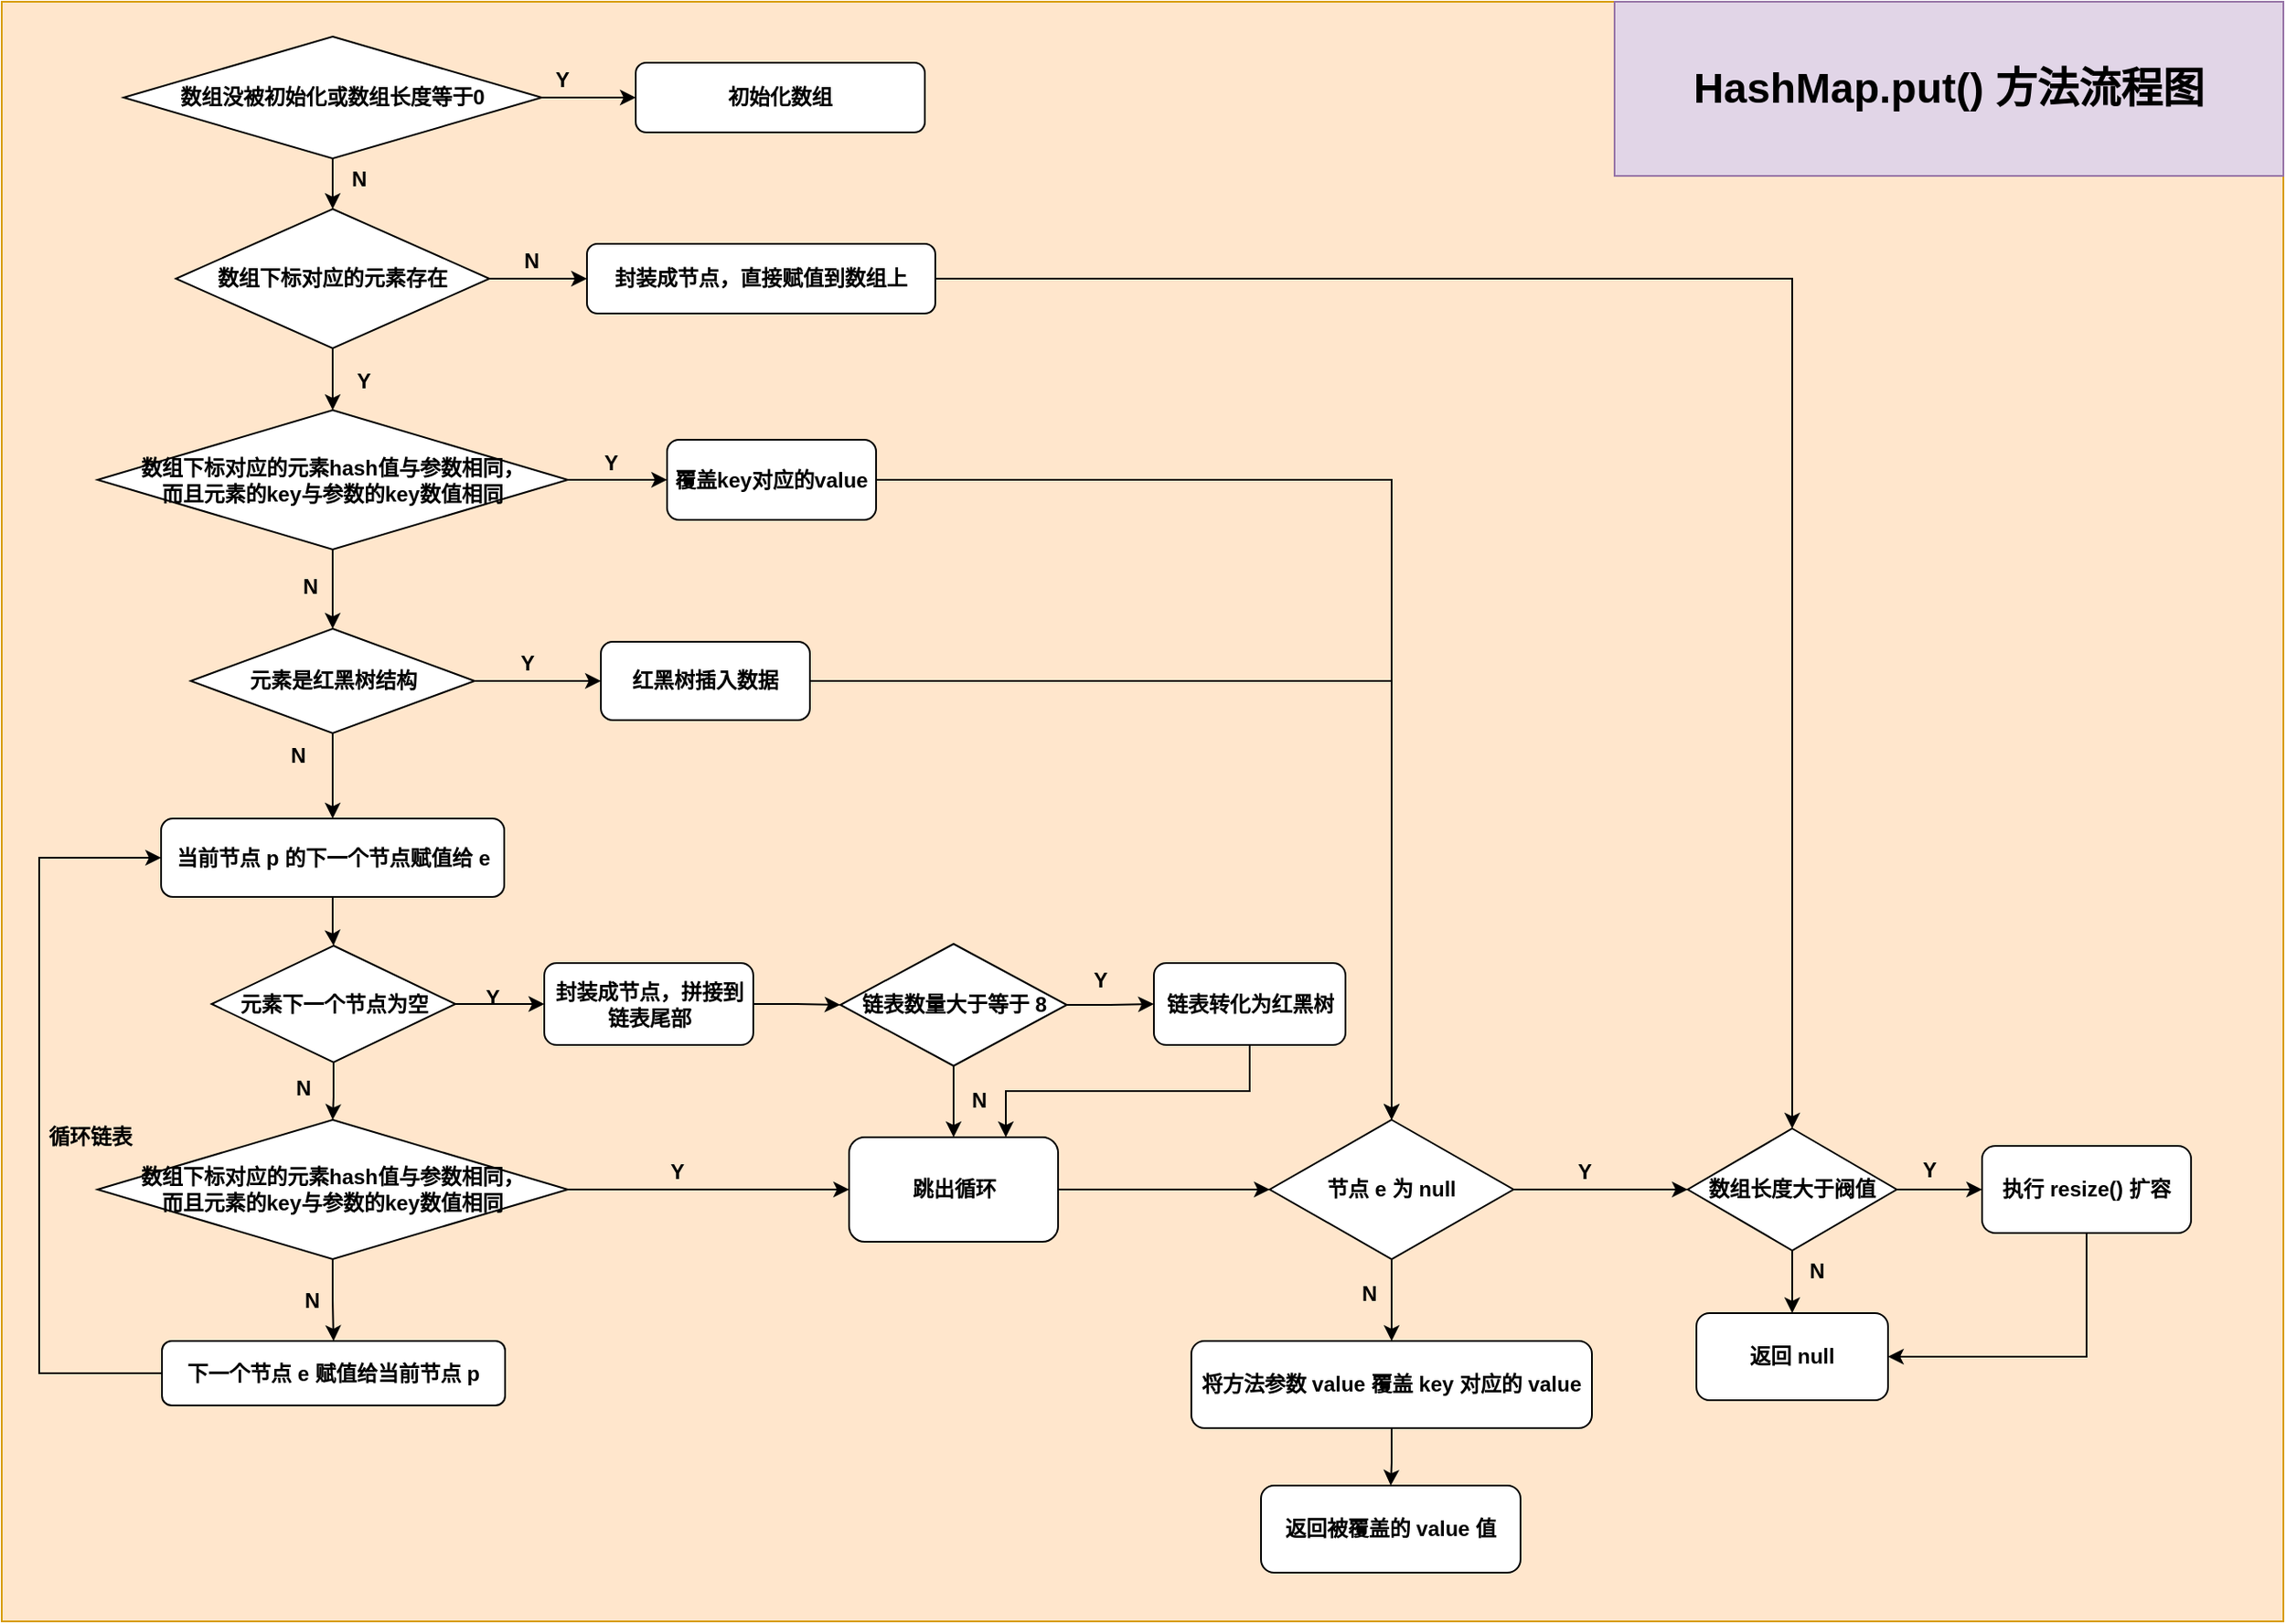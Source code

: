 <mxfile version="12.2.2" type="device" pages="1"><diagram id="itJW88Cgkzhm_-2nFNO7" name="第 1 页"><mxGraphModel dx="1108" dy="755" grid="1" gridSize="10" guides="1" tooltips="1" connect="1" arrows="1" fold="1" page="1" pageScale="1" pageWidth="827" pageHeight="1169" math="0" shadow="0"><root><mxCell id="0"/><mxCell id="1" parent="0"/><mxCell id="XsMNXXFD3NPtHIC5ex9r-42" value="" style="rounded=0;whiteSpace=wrap;html=1;fillColor=#ffe6cc;strokeColor=#d79b00;fontStyle=1" parent="1" vertex="1"><mxGeometry x="200" y="150" width="1310" height="930" as="geometry"/></mxCell><mxCell id="L8BxA_0O30IhkqtXs5vY-3" style="edgeStyle=orthogonalEdgeStyle;rounded=0;orthogonalLoop=1;jettySize=auto;html=1;exitX=1;exitY=0.5;exitDx=0;exitDy=0;entryX=0;entryY=0.5;entryDx=0;entryDy=0;fontStyle=1" parent="1" source="L8BxA_0O30IhkqtXs5vY-1" target="L8BxA_0O30IhkqtXs5vY-2" edge="1"><mxGeometry relative="1" as="geometry"/></mxCell><mxCell id="L8BxA_0O30IhkqtXs5vY-18" style="edgeStyle=orthogonalEdgeStyle;rounded=0;orthogonalLoop=1;jettySize=auto;html=1;exitX=0.5;exitY=1;exitDx=0;exitDy=0;entryX=0.5;entryY=0;entryDx=0;entryDy=0;fontStyle=1" parent="1" source="L8BxA_0O30IhkqtXs5vY-1" target="L8BxA_0O30IhkqtXs5vY-5" edge="1"><mxGeometry relative="1" as="geometry"/></mxCell><mxCell id="L8BxA_0O30IhkqtXs5vY-1" value="数组没被初始化或数组长度等于0" style="rhombus;whiteSpace=wrap;html=1;fontStyle=1" parent="1" vertex="1"><mxGeometry x="270" y="170" width="240" height="70" as="geometry"/></mxCell><mxCell id="L8BxA_0O30IhkqtXs5vY-2" value="初始化数组" style="rounded=1;whiteSpace=wrap;html=1;fontStyle=1" parent="1" vertex="1"><mxGeometry x="564" y="185" width="166" height="40" as="geometry"/></mxCell><mxCell id="L8BxA_0O30IhkqtXs5vY-4" value="Y" style="text;html=1;resizable=0;points=[];autosize=1;align=left;verticalAlign=top;spacingTop=-4;fontStyle=1" parent="1" vertex="1"><mxGeometry x="516" y="185" width="20" height="20" as="geometry"/></mxCell><mxCell id="L8BxA_0O30IhkqtXs5vY-7" style="edgeStyle=orthogonalEdgeStyle;rounded=0;orthogonalLoop=1;jettySize=auto;html=1;exitX=1;exitY=0.5;exitDx=0;exitDy=0;fontStyle=1" parent="1" source="L8BxA_0O30IhkqtXs5vY-5" target="L8BxA_0O30IhkqtXs5vY-6" edge="1"><mxGeometry relative="1" as="geometry"/></mxCell><mxCell id="L8BxA_0O30IhkqtXs5vY-19" style="edgeStyle=orthogonalEdgeStyle;rounded=0;orthogonalLoop=1;jettySize=auto;html=1;exitX=0.5;exitY=1;exitDx=0;exitDy=0;fontStyle=1" parent="1" source="L8BxA_0O30IhkqtXs5vY-5" target="L8BxA_0O30IhkqtXs5vY-9" edge="1"><mxGeometry relative="1" as="geometry"/></mxCell><mxCell id="L8BxA_0O30IhkqtXs5vY-5" value="数组下标对应的元素存在" style="rhombus;whiteSpace=wrap;html=1;fontStyle=1" parent="1" vertex="1"><mxGeometry x="300" y="269" width="180" height="80" as="geometry"/></mxCell><mxCell id="mfTu8EQYXoimRuB3V74l-4" style="edgeStyle=orthogonalEdgeStyle;rounded=0;orthogonalLoop=1;jettySize=auto;html=1;exitX=1;exitY=0.5;exitDx=0;exitDy=0;fontStyle=1" parent="1" source="L8BxA_0O30IhkqtXs5vY-6" target="XsMNXXFD3NPtHIC5ex9r-22" edge="1"><mxGeometry relative="1" as="geometry"/></mxCell><mxCell id="L8BxA_0O30IhkqtXs5vY-6" value="封装成节点，直接赋值到数组上" style="rounded=1;whiteSpace=wrap;html=1;fontStyle=1" parent="1" vertex="1"><mxGeometry x="536" y="289" width="200" height="40" as="geometry"/></mxCell><mxCell id="L8BxA_0O30IhkqtXs5vY-8" value="N" style="text;html=1;resizable=0;points=[];autosize=1;align=left;verticalAlign=top;spacingTop=-4;fontStyle=1" parent="1" vertex="1"><mxGeometry x="398.5" y="242" width="20" height="20" as="geometry"/></mxCell><mxCell id="L8BxA_0O30IhkqtXs5vY-11" style="edgeStyle=orthogonalEdgeStyle;rounded=0;orthogonalLoop=1;jettySize=auto;html=1;exitX=1;exitY=0.5;exitDx=0;exitDy=0;fontStyle=1" parent="1" source="L8BxA_0O30IhkqtXs5vY-9" target="L8BxA_0O30IhkqtXs5vY-10" edge="1"><mxGeometry relative="1" as="geometry"/></mxCell><mxCell id="L8BxA_0O30IhkqtXs5vY-20" style="edgeStyle=orthogonalEdgeStyle;rounded=0;orthogonalLoop=1;jettySize=auto;html=1;exitX=0.5;exitY=1;exitDx=0;exitDy=0;fontStyle=1" parent="1" source="L8BxA_0O30IhkqtXs5vY-9" target="L8BxA_0O30IhkqtXs5vY-13" edge="1"><mxGeometry relative="1" as="geometry"/></mxCell><mxCell id="L8BxA_0O30IhkqtXs5vY-9" value="数组下标对应的元素hash值与参数相同，&lt;br&gt;而且元素的key与参数的key数值相同" style="rhombus;whiteSpace=wrap;html=1;fontStyle=1" parent="1" vertex="1"><mxGeometry x="255" y="384.5" width="270" height="80" as="geometry"/></mxCell><mxCell id="mfTu8EQYXoimRuB3V74l-5" style="edgeStyle=orthogonalEdgeStyle;rounded=0;orthogonalLoop=1;jettySize=auto;html=1;exitX=1;exitY=0.5;exitDx=0;exitDy=0;fontStyle=1" parent="1" source="L8BxA_0O30IhkqtXs5vY-10" target="XsMNXXFD3NPtHIC5ex9r-16" edge="1"><mxGeometry relative="1" as="geometry"/></mxCell><mxCell id="L8BxA_0O30IhkqtXs5vY-10" value="覆盖key对应的value" style="rounded=1;whiteSpace=wrap;html=1;fontStyle=1" parent="1" vertex="1"><mxGeometry x="582" y="401.5" width="120" height="46" as="geometry"/></mxCell><mxCell id="L8BxA_0O30IhkqtXs5vY-12" value="Y" style="text;html=1;resizable=0;points=[];autosize=1;align=left;verticalAlign=top;spacingTop=-4;fontStyle=1" parent="1" vertex="1"><mxGeometry x="543.5" y="404.5" width="20" height="20" as="geometry"/></mxCell><mxCell id="TH5wzxugQ1dHcog-E5fn-5" style="edgeStyle=orthogonalEdgeStyle;rounded=0;orthogonalLoop=1;jettySize=auto;html=1;exitX=1;exitY=0.5;exitDx=0;exitDy=0;entryX=0;entryY=0.5;entryDx=0;entryDy=0;fontStyle=1" parent="1" source="L8BxA_0O30IhkqtXs5vY-13" target="L8BxA_0O30IhkqtXs5vY-15" edge="1"><mxGeometry relative="1" as="geometry"/></mxCell><mxCell id="TH5wzxugQ1dHcog-E5fn-6" style="edgeStyle=orthogonalEdgeStyle;rounded=0;orthogonalLoop=1;jettySize=auto;html=1;exitX=0.5;exitY=1;exitDx=0;exitDy=0;fontStyle=1" parent="1" source="L8BxA_0O30IhkqtXs5vY-13" target="XsMNXXFD3NPtHIC5ex9r-8" edge="1"><mxGeometry relative="1" as="geometry"/></mxCell><mxCell id="L8BxA_0O30IhkqtXs5vY-13" value="元素是红黑树结构" style="rhombus;whiteSpace=wrap;html=1;fontStyle=1" parent="1" vertex="1"><mxGeometry x="308.5" y="510" width="163" height="60" as="geometry"/></mxCell><mxCell id="mfTu8EQYXoimRuB3V74l-7" style="edgeStyle=orthogonalEdgeStyle;rounded=0;orthogonalLoop=1;jettySize=auto;html=1;exitX=1;exitY=0.5;exitDx=0;exitDy=0;entryX=0.5;entryY=0;entryDx=0;entryDy=0;fontStyle=1" parent="1" source="L8BxA_0O30IhkqtXs5vY-15" target="XsMNXXFD3NPtHIC5ex9r-16" edge="1"><mxGeometry relative="1" as="geometry"/></mxCell><mxCell id="L8BxA_0O30IhkqtXs5vY-15" value="红黑树插入数据" style="rounded=1;whiteSpace=wrap;html=1;fontStyle=1" parent="1" vertex="1"><mxGeometry x="544" y="517.5" width="120" height="45" as="geometry"/></mxCell><mxCell id="L8BxA_0O30IhkqtXs5vY-17" value="Y" style="text;html=1;resizable=0;points=[];autosize=1;align=left;verticalAlign=top;spacingTop=-4;fontStyle=1" parent="1" vertex="1"><mxGeometry x="496" y="520" width="20" height="20" as="geometry"/></mxCell><mxCell id="L8BxA_0O30IhkqtXs5vY-24" style="edgeStyle=orthogonalEdgeStyle;rounded=0;orthogonalLoop=1;jettySize=auto;html=1;exitX=1;exitY=0.5;exitDx=0;exitDy=0;fontStyle=1" parent="1" source="L8BxA_0O30IhkqtXs5vY-22" target="L8BxA_0O30IhkqtXs5vY-23" edge="1"><mxGeometry relative="1" as="geometry"/></mxCell><mxCell id="L8BxA_0O30IhkqtXs5vY-34" style="edgeStyle=orthogonalEdgeStyle;rounded=0;orthogonalLoop=1;jettySize=auto;html=1;exitX=0.5;exitY=1;exitDx=0;exitDy=0;fontStyle=1" parent="1" source="L8BxA_0O30IhkqtXs5vY-22" target="L8BxA_0O30IhkqtXs5vY-31" edge="1"><mxGeometry relative="1" as="geometry"/></mxCell><mxCell id="L8BxA_0O30IhkqtXs5vY-22" value="元素下一个节点为空" style="rhombus;whiteSpace=wrap;html=1;fontStyle=1" parent="1" vertex="1"><mxGeometry x="320.5" y="692" width="140" height="67" as="geometry"/></mxCell><mxCell id="L8BxA_0O30IhkqtXs5vY-29" style="edgeStyle=orthogonalEdgeStyle;rounded=0;orthogonalLoop=1;jettySize=auto;html=1;exitX=1;exitY=0.5;exitDx=0;exitDy=0;fontStyle=1" parent="1" source="L8BxA_0O30IhkqtXs5vY-23" target="L8BxA_0O30IhkqtXs5vY-26" edge="1"><mxGeometry relative="1" as="geometry"/></mxCell><mxCell id="L8BxA_0O30IhkqtXs5vY-23" value="封装成节点，拼接到链表尾部" style="rounded=1;whiteSpace=wrap;html=1;fontStyle=1" parent="1" vertex="1"><mxGeometry x="511.5" y="702" width="120" height="47" as="geometry"/></mxCell><mxCell id="L8BxA_0O30IhkqtXs5vY-25" value="Y" style="text;html=1;resizable=0;points=[];autosize=1;align=left;verticalAlign=top;spacingTop=-4;fontStyle=1" parent="1" vertex="1"><mxGeometry x="475.5" y="712" width="20" height="20" as="geometry"/></mxCell><mxCell id="L8BxA_0O30IhkqtXs5vY-28" style="edgeStyle=orthogonalEdgeStyle;rounded=0;orthogonalLoop=1;jettySize=auto;html=1;exitX=1;exitY=0.5;exitDx=0;exitDy=0;entryX=0;entryY=0.5;entryDx=0;entryDy=0;fontStyle=1" parent="1" source="L8BxA_0O30IhkqtXs5vY-26" target="L8BxA_0O30IhkqtXs5vY-27" edge="1"><mxGeometry relative="1" as="geometry"/></mxCell><mxCell id="XsMNXXFD3NPtHIC5ex9r-1" style="edgeStyle=orthogonalEdgeStyle;rounded=0;orthogonalLoop=1;jettySize=auto;html=1;exitX=0.5;exitY=1;exitDx=0;exitDy=0;fontStyle=1" parent="1" source="L8BxA_0O30IhkqtXs5vY-26" target="L8BxA_0O30IhkqtXs5vY-32" edge="1"><mxGeometry relative="1" as="geometry"/></mxCell><mxCell id="L8BxA_0O30IhkqtXs5vY-26" value="链表数量大于等于 8" style="rhombus;whiteSpace=wrap;html=1;fontStyle=1" parent="1" vertex="1"><mxGeometry x="681.5" y="691" width="130" height="70" as="geometry"/></mxCell><mxCell id="TH5wzxugQ1dHcog-E5fn-8" style="edgeStyle=orthogonalEdgeStyle;rounded=0;orthogonalLoop=1;jettySize=auto;html=1;exitX=0.5;exitY=1;exitDx=0;exitDy=0;entryX=0.75;entryY=0;entryDx=0;entryDy=0;fontStyle=1" parent="1" source="L8BxA_0O30IhkqtXs5vY-27" target="L8BxA_0O30IhkqtXs5vY-32" edge="1"><mxGeometry relative="1" as="geometry"/></mxCell><mxCell id="L8BxA_0O30IhkqtXs5vY-27" value="链表转化为红黑树" style="rounded=1;whiteSpace=wrap;html=1;fontStyle=1" parent="1" vertex="1"><mxGeometry x="861.5" y="702" width="110" height="47" as="geometry"/></mxCell><mxCell id="L8BxA_0O30IhkqtXs5vY-35" style="edgeStyle=orthogonalEdgeStyle;rounded=0;orthogonalLoop=1;jettySize=auto;html=1;fontStyle=1" parent="1" source="L8BxA_0O30IhkqtXs5vY-31" target="L8BxA_0O30IhkqtXs5vY-32" edge="1"><mxGeometry relative="1" as="geometry"/></mxCell><mxCell id="XsMNXXFD3NPtHIC5ex9r-5" style="edgeStyle=orthogonalEdgeStyle;rounded=0;orthogonalLoop=1;jettySize=auto;html=1;exitX=0.5;exitY=1;exitDx=0;exitDy=0;fontStyle=1" parent="1" source="L8BxA_0O30IhkqtXs5vY-31" target="XsMNXXFD3NPtHIC5ex9r-3" edge="1"><mxGeometry relative="1" as="geometry"/></mxCell><mxCell id="L8BxA_0O30IhkqtXs5vY-31" value="数组下标对应的元素hash值与参数相同，&lt;br&gt;而且元素的key与参数的key数值相同" style="rhombus;whiteSpace=wrap;html=1;fontStyle=1" parent="1" vertex="1"><mxGeometry x="255" y="792" width="270" height="80" as="geometry"/></mxCell><mxCell id="TH5wzxugQ1dHcog-E5fn-9" style="edgeStyle=orthogonalEdgeStyle;rounded=0;orthogonalLoop=1;jettySize=auto;html=1;exitX=1;exitY=0.5;exitDx=0;exitDy=0;entryX=0;entryY=0.5;entryDx=0;entryDy=0;fontStyle=1" parent="1" source="L8BxA_0O30IhkqtXs5vY-32" target="XsMNXXFD3NPtHIC5ex9r-16" edge="1"><mxGeometry relative="1" as="geometry"/></mxCell><mxCell id="L8BxA_0O30IhkqtXs5vY-32" value="跳出循环" style="rounded=1;whiteSpace=wrap;html=1;fontStyle=1" parent="1" vertex="1"><mxGeometry x="686.5" y="802" width="120" height="60" as="geometry"/></mxCell><mxCell id="L8BxA_0O30IhkqtXs5vY-36" value="Y" style="text;html=1;resizable=0;points=[];autosize=1;align=left;verticalAlign=top;spacingTop=-4;fontStyle=1" parent="1" vertex="1"><mxGeometry x="581.5" y="812" width="20" height="20" as="geometry"/></mxCell><mxCell id="L8BxA_0O30IhkqtXs5vY-38" value="循环链表" style="text;html=1;resizable=0;points=[];autosize=1;align=left;verticalAlign=top;spacingTop=-4;fontStyle=1" parent="1" vertex="1"><mxGeometry x="225" y="792" width="60" height="20" as="geometry"/></mxCell><mxCell id="XsMNXXFD3NPtHIC5ex9r-12" style="edgeStyle=orthogonalEdgeStyle;rounded=0;orthogonalLoop=1;jettySize=auto;html=1;exitX=0;exitY=0.5;exitDx=0;exitDy=0;entryX=0;entryY=0.5;entryDx=0;entryDy=0;fontStyle=1" parent="1" source="XsMNXXFD3NPtHIC5ex9r-3" target="XsMNXXFD3NPtHIC5ex9r-8" edge="1"><mxGeometry relative="1" as="geometry"><Array as="points"><mxPoint x="221.5" y="937"/><mxPoint x="221.5" y="642"/></Array></mxGeometry></mxCell><mxCell id="XsMNXXFD3NPtHIC5ex9r-3" value="下一个节点 e 赋值给当前节点 p" style="rounded=1;whiteSpace=wrap;html=1;fontStyle=1" parent="1" vertex="1"><mxGeometry x="292" y="919" width="197" height="37" as="geometry"/></mxCell><mxCell id="XsMNXXFD3NPtHIC5ex9r-13" style="edgeStyle=orthogonalEdgeStyle;rounded=0;orthogonalLoop=1;jettySize=auto;html=1;exitX=0.5;exitY=1;exitDx=0;exitDy=0;fontStyle=1" parent="1" source="XsMNXXFD3NPtHIC5ex9r-8" target="L8BxA_0O30IhkqtXs5vY-22" edge="1"><mxGeometry relative="1" as="geometry"/></mxCell><mxCell id="XsMNXXFD3NPtHIC5ex9r-8" value="当前节点 p 的下一个节点赋值给 e" style="rounded=1;whiteSpace=wrap;html=1;fontStyle=1" parent="1" vertex="1"><mxGeometry x="291.5" y="619" width="197" height="45" as="geometry"/></mxCell><mxCell id="mfTu8EQYXoimRuB3V74l-1" style="edgeStyle=orthogonalEdgeStyle;rounded=0;orthogonalLoop=1;jettySize=auto;html=1;exitX=0.5;exitY=1;exitDx=0;exitDy=0;fontStyle=1" parent="1" source="XsMNXXFD3NPtHIC5ex9r-16" target="XsMNXXFD3NPtHIC5ex9r-18" edge="1"><mxGeometry relative="1" as="geometry"/></mxCell><mxCell id="mfTu8EQYXoimRuB3V74l-2" style="edgeStyle=orthogonalEdgeStyle;rounded=0;orthogonalLoop=1;jettySize=auto;html=1;exitX=1;exitY=0.5;exitDx=0;exitDy=0;entryX=0;entryY=0.5;entryDx=0;entryDy=0;fontStyle=1" parent="1" source="XsMNXXFD3NPtHIC5ex9r-16" target="XsMNXXFD3NPtHIC5ex9r-22" edge="1"><mxGeometry relative="1" as="geometry"/></mxCell><mxCell id="XsMNXXFD3NPtHIC5ex9r-16" value="&lt;span style=&quot;white-space: normal&quot;&gt;节点 e 为 null&lt;/span&gt;" style="rhombus;whiteSpace=wrap;html=1;fontStyle=1" parent="1" vertex="1"><mxGeometry x="928" y="792" width="140" height="80" as="geometry"/></mxCell><mxCell id="mfTu8EQYXoimRuB3V74l-9" style="edgeStyle=orthogonalEdgeStyle;rounded=0;orthogonalLoop=1;jettySize=auto;html=1;exitX=0.5;exitY=1;exitDx=0;exitDy=0;" parent="1" source="XsMNXXFD3NPtHIC5ex9r-18" target="mfTu8EQYXoimRuB3V74l-8" edge="1"><mxGeometry relative="1" as="geometry"/></mxCell><mxCell id="XsMNXXFD3NPtHIC5ex9r-18" value="将方法参数 value 覆盖 key 对应的 value" style="rounded=1;whiteSpace=wrap;html=1;fontStyle=1" parent="1" vertex="1"><mxGeometry x="883" y="919" width="230" height="50" as="geometry"/></mxCell><mxCell id="XsMNXXFD3NPtHIC5ex9r-20" value="Y" style="text;html=1;resizable=0;points=[];autosize=1;align=left;verticalAlign=top;spacingTop=-4;fontStyle=1" parent="1" vertex="1"><mxGeometry x="1103" y="812" width="20" height="20" as="geometry"/></mxCell><mxCell id="XsMNXXFD3NPtHIC5ex9r-24" style="edgeStyle=orthogonalEdgeStyle;rounded=0;orthogonalLoop=1;jettySize=auto;html=1;exitX=1;exitY=0.5;exitDx=0;exitDy=0;entryX=0;entryY=0.5;entryDx=0;entryDy=0;fontStyle=1" parent="1" source="XsMNXXFD3NPtHIC5ex9r-22" target="XsMNXXFD3NPtHIC5ex9r-23" edge="1"><mxGeometry relative="1" as="geometry"/></mxCell><mxCell id="XsMNXXFD3NPtHIC5ex9r-32" style="edgeStyle=orthogonalEdgeStyle;rounded=0;orthogonalLoop=1;jettySize=auto;html=1;exitX=0.5;exitY=1;exitDx=0;exitDy=0;fontStyle=1" parent="1" source="XsMNXXFD3NPtHIC5ex9r-22" target="XsMNXXFD3NPtHIC5ex9r-26" edge="1"><mxGeometry relative="1" as="geometry"/></mxCell><mxCell id="XsMNXXFD3NPtHIC5ex9r-22" value="数组长度大于阀值" style="rhombus;whiteSpace=wrap;html=1;fontStyle=1" parent="1" vertex="1"><mxGeometry x="1168" y="797" width="120" height="70" as="geometry"/></mxCell><mxCell id="mfTu8EQYXoimRuB3V74l-3" style="edgeStyle=orthogonalEdgeStyle;rounded=0;orthogonalLoop=1;jettySize=auto;html=1;exitX=0.5;exitY=1;exitDx=0;exitDy=0;entryX=1;entryY=0.5;entryDx=0;entryDy=0;fontStyle=1" parent="1" source="XsMNXXFD3NPtHIC5ex9r-23" target="XsMNXXFD3NPtHIC5ex9r-26" edge="1"><mxGeometry relative="1" as="geometry"/></mxCell><mxCell id="XsMNXXFD3NPtHIC5ex9r-23" value="执行&amp;nbsp;resize() 扩容" style="rounded=1;whiteSpace=wrap;html=1;fontStyle=1" parent="1" vertex="1"><mxGeometry x="1337" y="807" width="120" height="50" as="geometry"/></mxCell><mxCell id="XsMNXXFD3NPtHIC5ex9r-26" value="返回 null" style="rounded=1;whiteSpace=wrap;html=1;fontStyle=1" parent="1" vertex="1"><mxGeometry x="1173" y="903" width="110" height="50" as="geometry"/></mxCell><mxCell id="XsMNXXFD3NPtHIC5ex9r-29" value="N" style="text;html=1;resizable=0;points=[];autosize=1;align=left;verticalAlign=top;spacingTop=-4;fontStyle=1" parent="1" vertex="1"><mxGeometry x="498" y="289" width="20" height="20" as="geometry"/></mxCell><mxCell id="XsMNXXFD3NPtHIC5ex9r-30" value="Y" style="text;html=1;resizable=0;points=[];autosize=1;align=left;verticalAlign=top;spacingTop=-4;fontStyle=1" parent="1" vertex="1"><mxGeometry x="402" y="358" width="20" height="20" as="geometry"/></mxCell><mxCell id="XsMNXXFD3NPtHIC5ex9r-33" value="Y" style="text;html=1;resizable=0;points=[];autosize=1;align=left;verticalAlign=top;spacingTop=-4;fontStyle=1" parent="1" vertex="1"><mxGeometry x="1301" y="811" width="20" height="20" as="geometry"/></mxCell><mxCell id="XsMNXXFD3NPtHIC5ex9r-34" value="N" style="text;html=1;resizable=0;points=[];autosize=1;align=left;verticalAlign=top;spacingTop=-4;fontStyle=1" parent="1" vertex="1"><mxGeometry x="1236" y="869" width="20" height="20" as="geometry"/></mxCell><mxCell id="XsMNXXFD3NPtHIC5ex9r-35" value="Y" style="text;html=1;resizable=0;points=[];autosize=1;align=left;verticalAlign=top;spacingTop=-4;fontStyle=1" parent="1" vertex="1"><mxGeometry x="824.5" y="702" width="20" height="20" as="geometry"/></mxCell><mxCell id="XsMNXXFD3NPtHIC5ex9r-36" value="N" style="text;html=1;resizable=0;points=[];autosize=1;align=left;verticalAlign=top;spacingTop=-4;fontStyle=1" parent="1" vertex="1"><mxGeometry x="754.5" y="771" width="20" height="20" as="geometry"/></mxCell><mxCell id="XsMNXXFD3NPtHIC5ex9r-37" value="N" style="text;html=1;resizable=0;points=[];autosize=1;align=left;verticalAlign=top;spacingTop=-4;fontStyle=1" parent="1" vertex="1"><mxGeometry x="366.5" y="764" width="20" height="20" as="geometry"/></mxCell><mxCell id="XsMNXXFD3NPtHIC5ex9r-38" value="N" style="text;html=1;resizable=0;points=[];autosize=1;align=left;verticalAlign=top;spacingTop=-4;fontStyle=1" parent="1" vertex="1"><mxGeometry x="371.5" y="886" width="20" height="20" as="geometry"/></mxCell><mxCell id="XsMNXXFD3NPtHIC5ex9r-39" value="N" style="text;html=1;resizable=0;points=[];autosize=1;align=left;verticalAlign=top;spacingTop=-4;fontStyle=1" parent="1" vertex="1"><mxGeometry x="979" y="881.5" width="20" height="20" as="geometry"/></mxCell><mxCell id="XsMNXXFD3NPtHIC5ex9r-40" value="N" style="text;html=1;resizable=0;points=[];autosize=1;align=left;verticalAlign=top;spacingTop=-4;fontStyle=1" parent="1" vertex="1"><mxGeometry x="363.5" y="573" width="20" height="20" as="geometry"/></mxCell><mxCell id="XsMNXXFD3NPtHIC5ex9r-41" value="N" style="text;html=1;resizable=0;points=[];autosize=1;align=left;verticalAlign=top;spacingTop=-4;fontStyle=1" parent="1" vertex="1"><mxGeometry x="371" y="476" width="20" height="20" as="geometry"/></mxCell><mxCell id="XsMNXXFD3NPtHIC5ex9r-43" value="&lt;span&gt;&lt;font style=&quot;font-size: 24px&quot;&gt;HashMap.put() 方法流程图&lt;/font&gt;&lt;/span&gt;" style="rounded=0;whiteSpace=wrap;html=1;fillColor=#e1d5e7;strokeColor=#9673a6;fontStyle=1" parent="1" vertex="1"><mxGeometry x="1126" y="150" width="384" height="100" as="geometry"/></mxCell><mxCell id="mfTu8EQYXoimRuB3V74l-8" value="返回被覆盖的 value 值" style="rounded=1;whiteSpace=wrap;html=1;fontStyle=1" parent="1" vertex="1"><mxGeometry x="923" y="1002" width="149" height="50" as="geometry"/></mxCell></root></mxGraphModel></diagram></mxfile>
